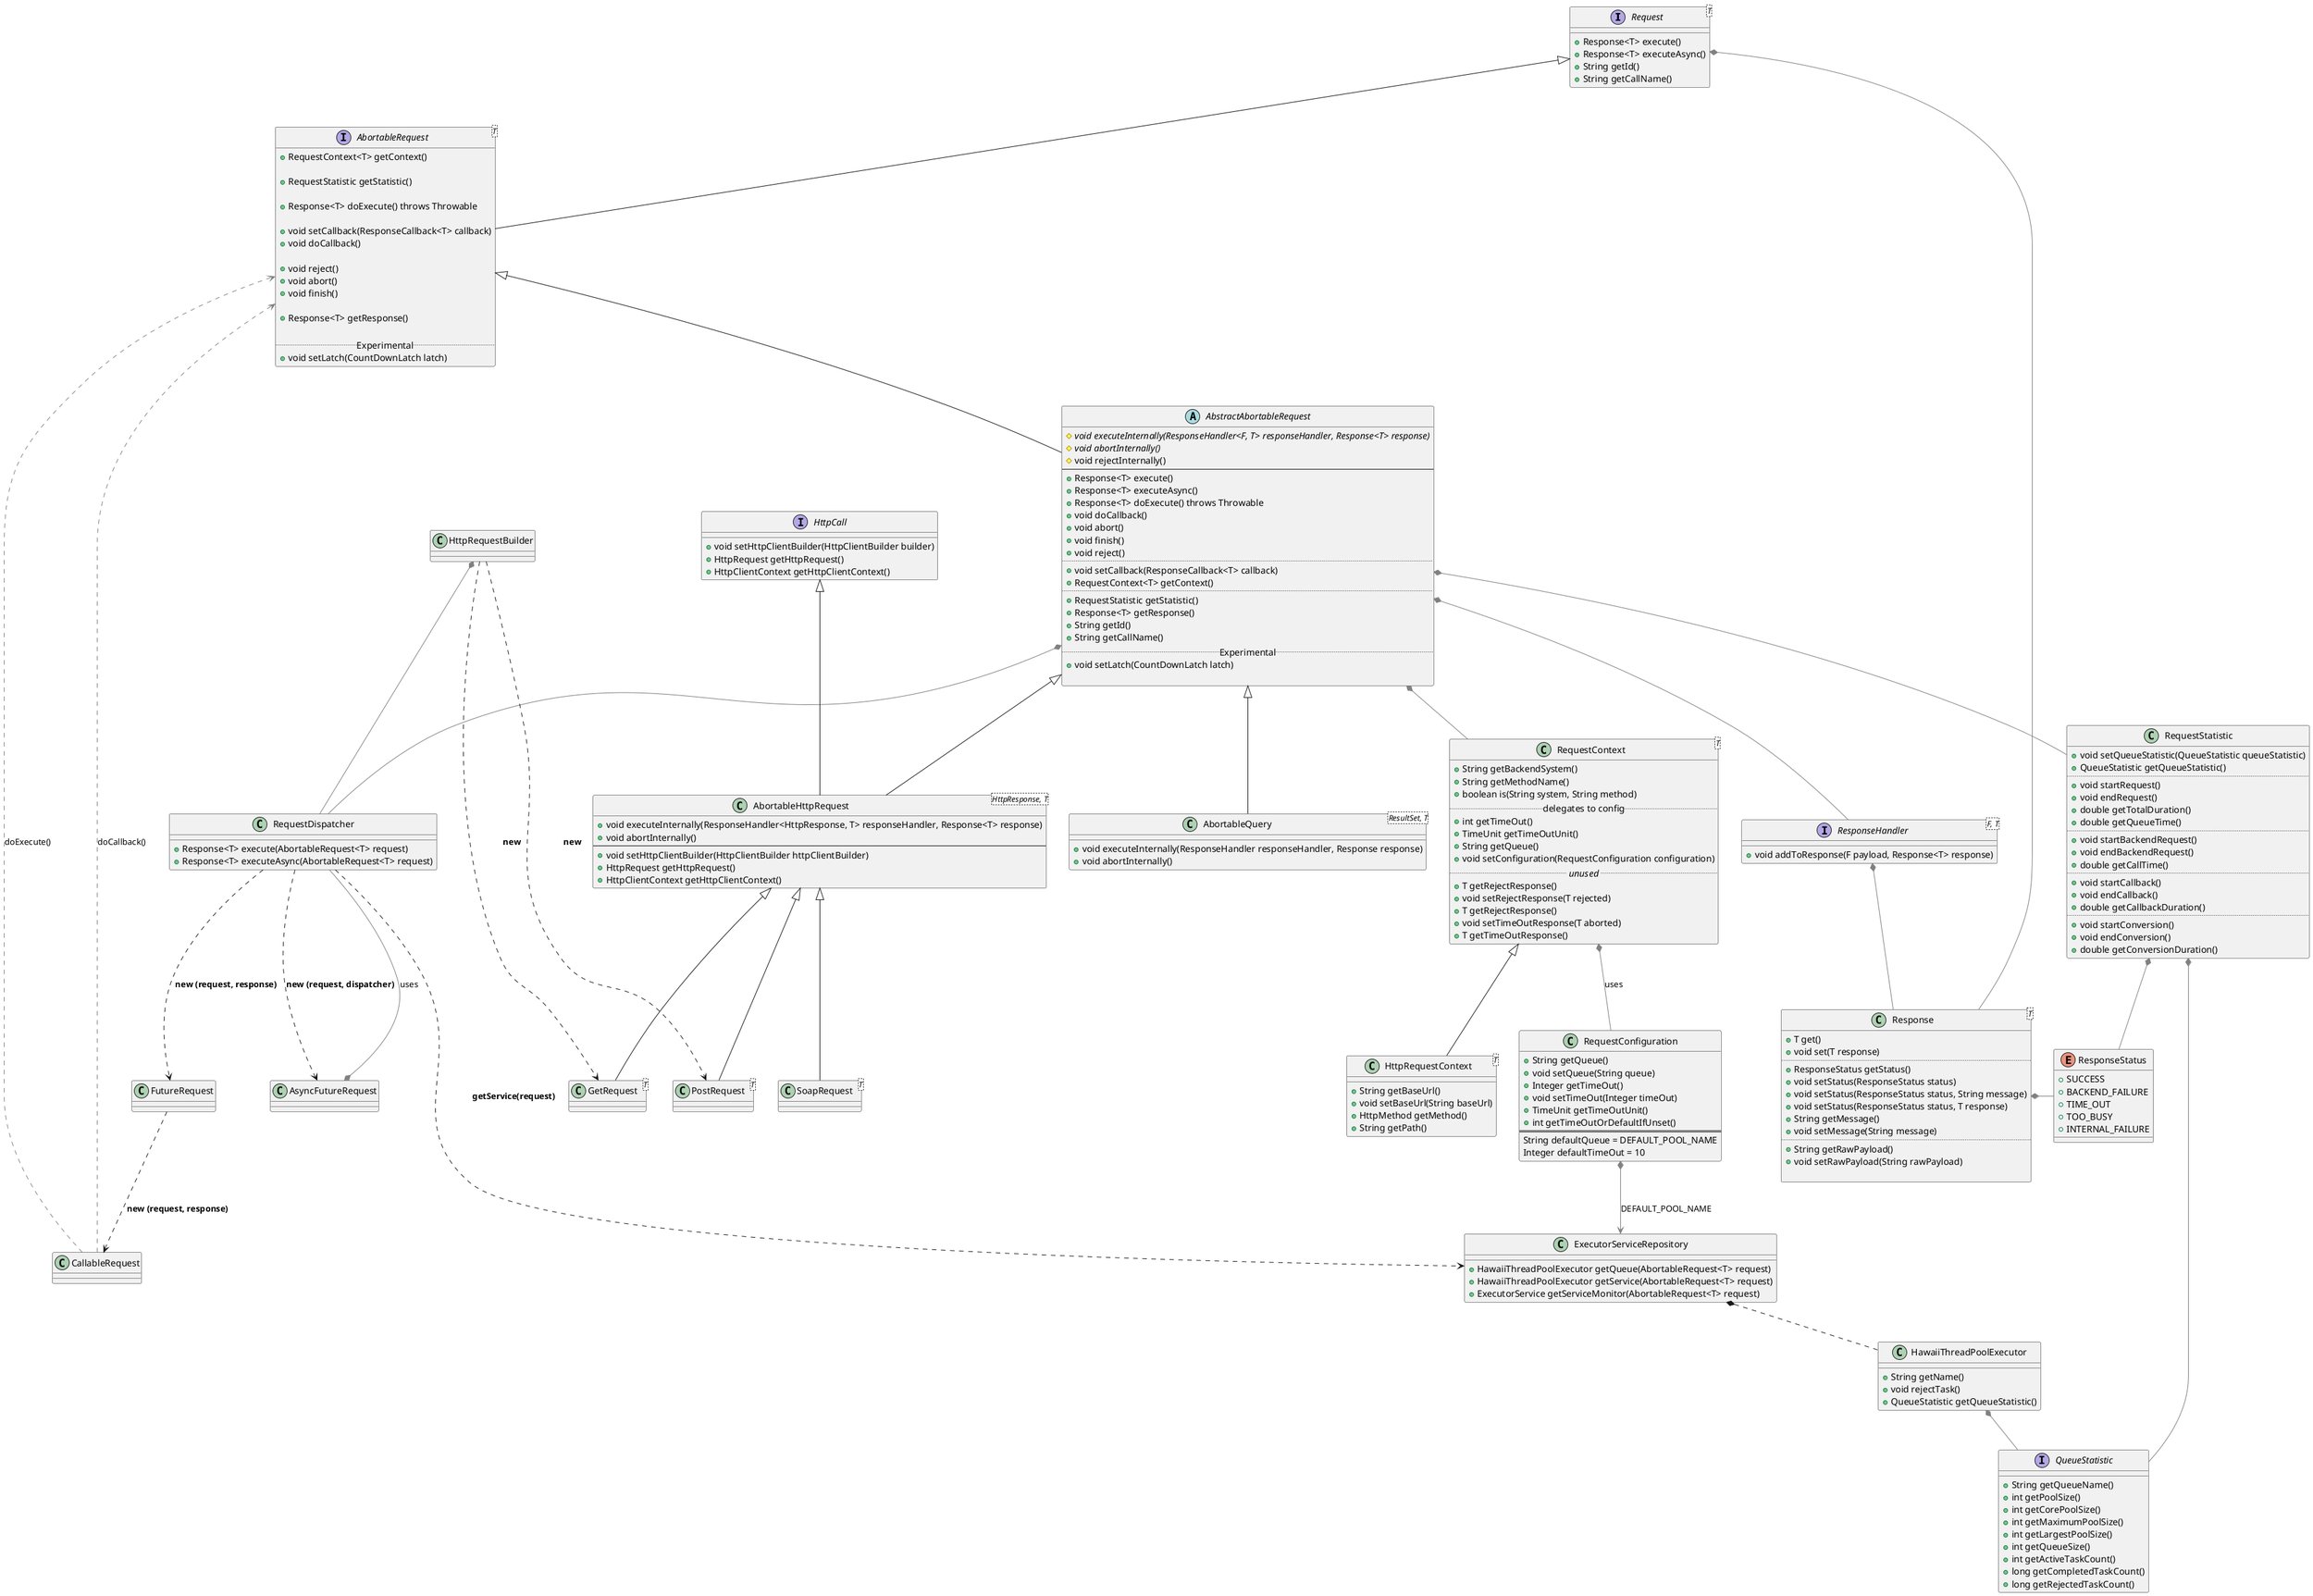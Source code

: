 @startuml

interface Request<T> {
    + Response<T> execute()
    + Response<T> executeAsync()
    + String getId()
    + String getCallName()
}
Request <|-- AbortableRequest
Request *-r[#grey]- Response

class Response<T> {
    + T get()
    + void set(T response)
    ..
    + ResponseStatus getStatus()
    + void setStatus(ResponseStatus status)
    + void setStatus(ResponseStatus status, String message)
    + void setStatus(ResponseStatus status, T response)
    + String getMessage()
    + void setMessage(String message)
    ..
    + String getRawPayload()
    + void setRawPayload(String rawPayload)

}
Response *-r[#grey]- ResponseStatus

enum ResponseStatus {
    + SUCCESS
    + BACKEND_FAILURE
    + TIME_OUT
    + TOO_BUSY
    + INTERNAL_FAILURE
}

interface ResponseHandler<F, T> {
    + void addToResponse(F payload, Response<T> response)
}
ResponseHandler *-[#grey]- Response

interface AbortableRequest<T> {
    + RequestContext<T> getContext()

    + RequestStatistic getStatistic()

    + Response<T> doExecute() throws Throwable

    + void setCallback(ResponseCallback<T> callback)
    + void doCallback()

    + void reject()
    + void abort()
    + void finish()

    + Response<T> getResponse()

    ..Experimental..
    + void setLatch(CountDownLatch latch)
}
AbortableRequest <|-- AbstractAbortableRequest


abstract class AbstractAbortableRequest {
    # {abstract} void executeInternally(ResponseHandler<F, T> responseHandler, Response<T> response)
    # {abstract} void abortInternally()
    # void rejectInternally()
    --
    + Response<T> execute()
    + Response<T> executeAsync()
    + Response<T> doExecute() throws Throwable
    + void doCallback()
    + void abort()
    + void finish()
    + void reject()
    ..
    + void setCallback(ResponseCallback<T> callback)
    + RequestContext<T> getContext()
    ..
    + RequestStatistic getStatistic()
    + Response<T> getResponse()
    + String getId()
    + String getCallName()
    ..Experimental..
    + void setLatch(CountDownLatch latch)

}
AbstractAbortableRequest <|-- AbortableHttpRequest
AbstractAbortableRequest <|-- AbortableQuery
AbstractAbortableRequest *-[#grey]- RequestContext
AbstractAbortableRequest *-[#grey]- RequestDispatcher
AbstractAbortableRequest *-[#grey]- RequestStatistic
AbstractAbortableRequest *-[#grey]- ResponseHandler

interface HttpCall {
    + void setHttpClientBuilder(HttpClientBuilder builder)
    + HttpRequest getHttpRequest()
    + HttpClientContext getHttpClientContext()
}
HttpCall <|-- AbortableHttpRequest

class AbortableHttpRequest<HttpResponse, T> {
    + void executeInternally(ResponseHandler<HttpResponse, T> responseHandler, Response<T> response)
    + void abortInternally()
    ---
    + void setHttpClientBuilder(HttpClientBuilder httpClientBuilder)
    + HttpRequest getHttpRequest()
    + HttpClientContext getHttpClientContext()
}

AbortableHttpRequest <|-- GetRequest
AbortableHttpRequest <|-- PostRequest
AbortableHttpRequest <|-- SoapRequest

class GetRequest<T> {
}

class PostRequest<T> {
}

class SoapRequest<T> {
}


class AbortableQuery<ResultSet, T> {
    + void executeInternally(ResponseHandler responseHandler, Response response)
    + void abortInternally()
}



class RequestDispatcher {
    + Response<T> execute(AbortableRequest<T> request)
    + Response<T> executeAsync(AbortableRequest<T> request)
}
RequestDispatcher ..> ExecutorServiceRepository : <b> getService(request) </b>
RequestDispatcher ..> FutureRequest : <b> new (request, response) </b>
RequestDispatcher ..> AsyncFutureRequest : <b>new (request, dispatcher)</b>
AsyncFutureRequest *-[#grey]- RequestDispatcher : uses

FutureRequest ..> CallableRequest : <b>new (request, response)</b>
CallableRequest .[#grey].> AbortableRequest : doExecute()
CallableRequest .[#grey].> AbortableRequest : doCallback()

class HttpRequestBuilder {
}
HttpRequestBuilder *-[#grey]- RequestDispatcher
HttpRequestBuilder ..> GetRequest : <b> new</b>
HttpRequestBuilder ..> PostRequest : <b> new</b>



class HawaiiThreadPoolExecutor {
    + String getName()
    + void rejectTask()
    + QueueStatistic getQueueStatistic()
}
HawaiiThreadPoolExecutor *-[#grey]- QueueStatistic

interface QueueStatistic {
    + String getQueueName()
    + int getPoolSize()
    + int getCorePoolSize()
    + int getMaximumPoolSize()
    + int getLargestPoolSize()
    + int getQueueSize()
    + int getActiveTaskCount()
    + long getCompletedTaskCount()
    + long getRejectedTaskCount()
}
class RequestStatistic {
    + void setQueueStatistic(QueueStatistic queueStatistic)
    + QueueStatistic getQueueStatistic()
    ..
    + void startRequest()
    + void endRequest()
    + double getTotalDuration()
    + double getQueueTime()
    ..
    + void startBackendRequest()
    + void endBackendRequest()
    + double getCallTime()
    ..
    + void startCallback()
    + void endCallback()
    + double getCallbackDuration()
    ..
    + void startConversion()
    + void endConversion()
    + double getConversionDuration()
}
RequestStatistic *-[#grey]- QueueStatistic
RequestStatistic *-[#grey]- ResponseStatus

class ExecutorServiceRepository {
    + HawaiiThreadPoolExecutor getQueue(AbortableRequest<T> request)
    + HawaiiThreadPoolExecutor getService(AbortableRequest<T> request)
    + ExecutorService getServiceMonitor(AbortableRequest<T> request)
}
ExecutorServiceRepository *.d. HawaiiThreadPoolExecutor

class RequestConfiguration {
    + String getQueue()
    + void setQueue(String queue)
    + Integer getTimeOut()
    + void setTimeOut(Integer timeOut)
    + TimeUnit getTimeOutUnit()
    + int getTimeOutOrDefaultIfUnset()
    ==
    String defaultQueue = DEFAULT_POOL_NAME
    Integer defaultTimeOut = 10
}
RequestConfiguration *-[#grey]-> ExecutorServiceRepository : DEFAULT_POOL_NAME

class RequestContext<T> {
    + String getBackendSystem()
    + String getMethodName()
    + boolean is(String system, String method)
    .. delegates to config ..
    + int getTimeOut()
    + TimeUnit getTimeOutUnit()
    + String getQueue()
    + void setConfiguration(RequestConfiguration configuration)
    ..<i> unused </i>..
    + T getRejectResponse()
    + void setRejectResponse(T rejected)
    + T getRejectResponse()
    + void setTimeOutResponse(T aborted)
    + T getTimeOutResponse()
}
RequestContext *-[#grey]- RequestConfiguration : uses
RequestContext <|-- HttpRequestContext

class HttpRequestContext<T> {
    + String getBaseUrl()
    + void setBaseUrl(String baseUrl)
    + HttpMethod getMethod()
    + String getPath()
}

@enduml